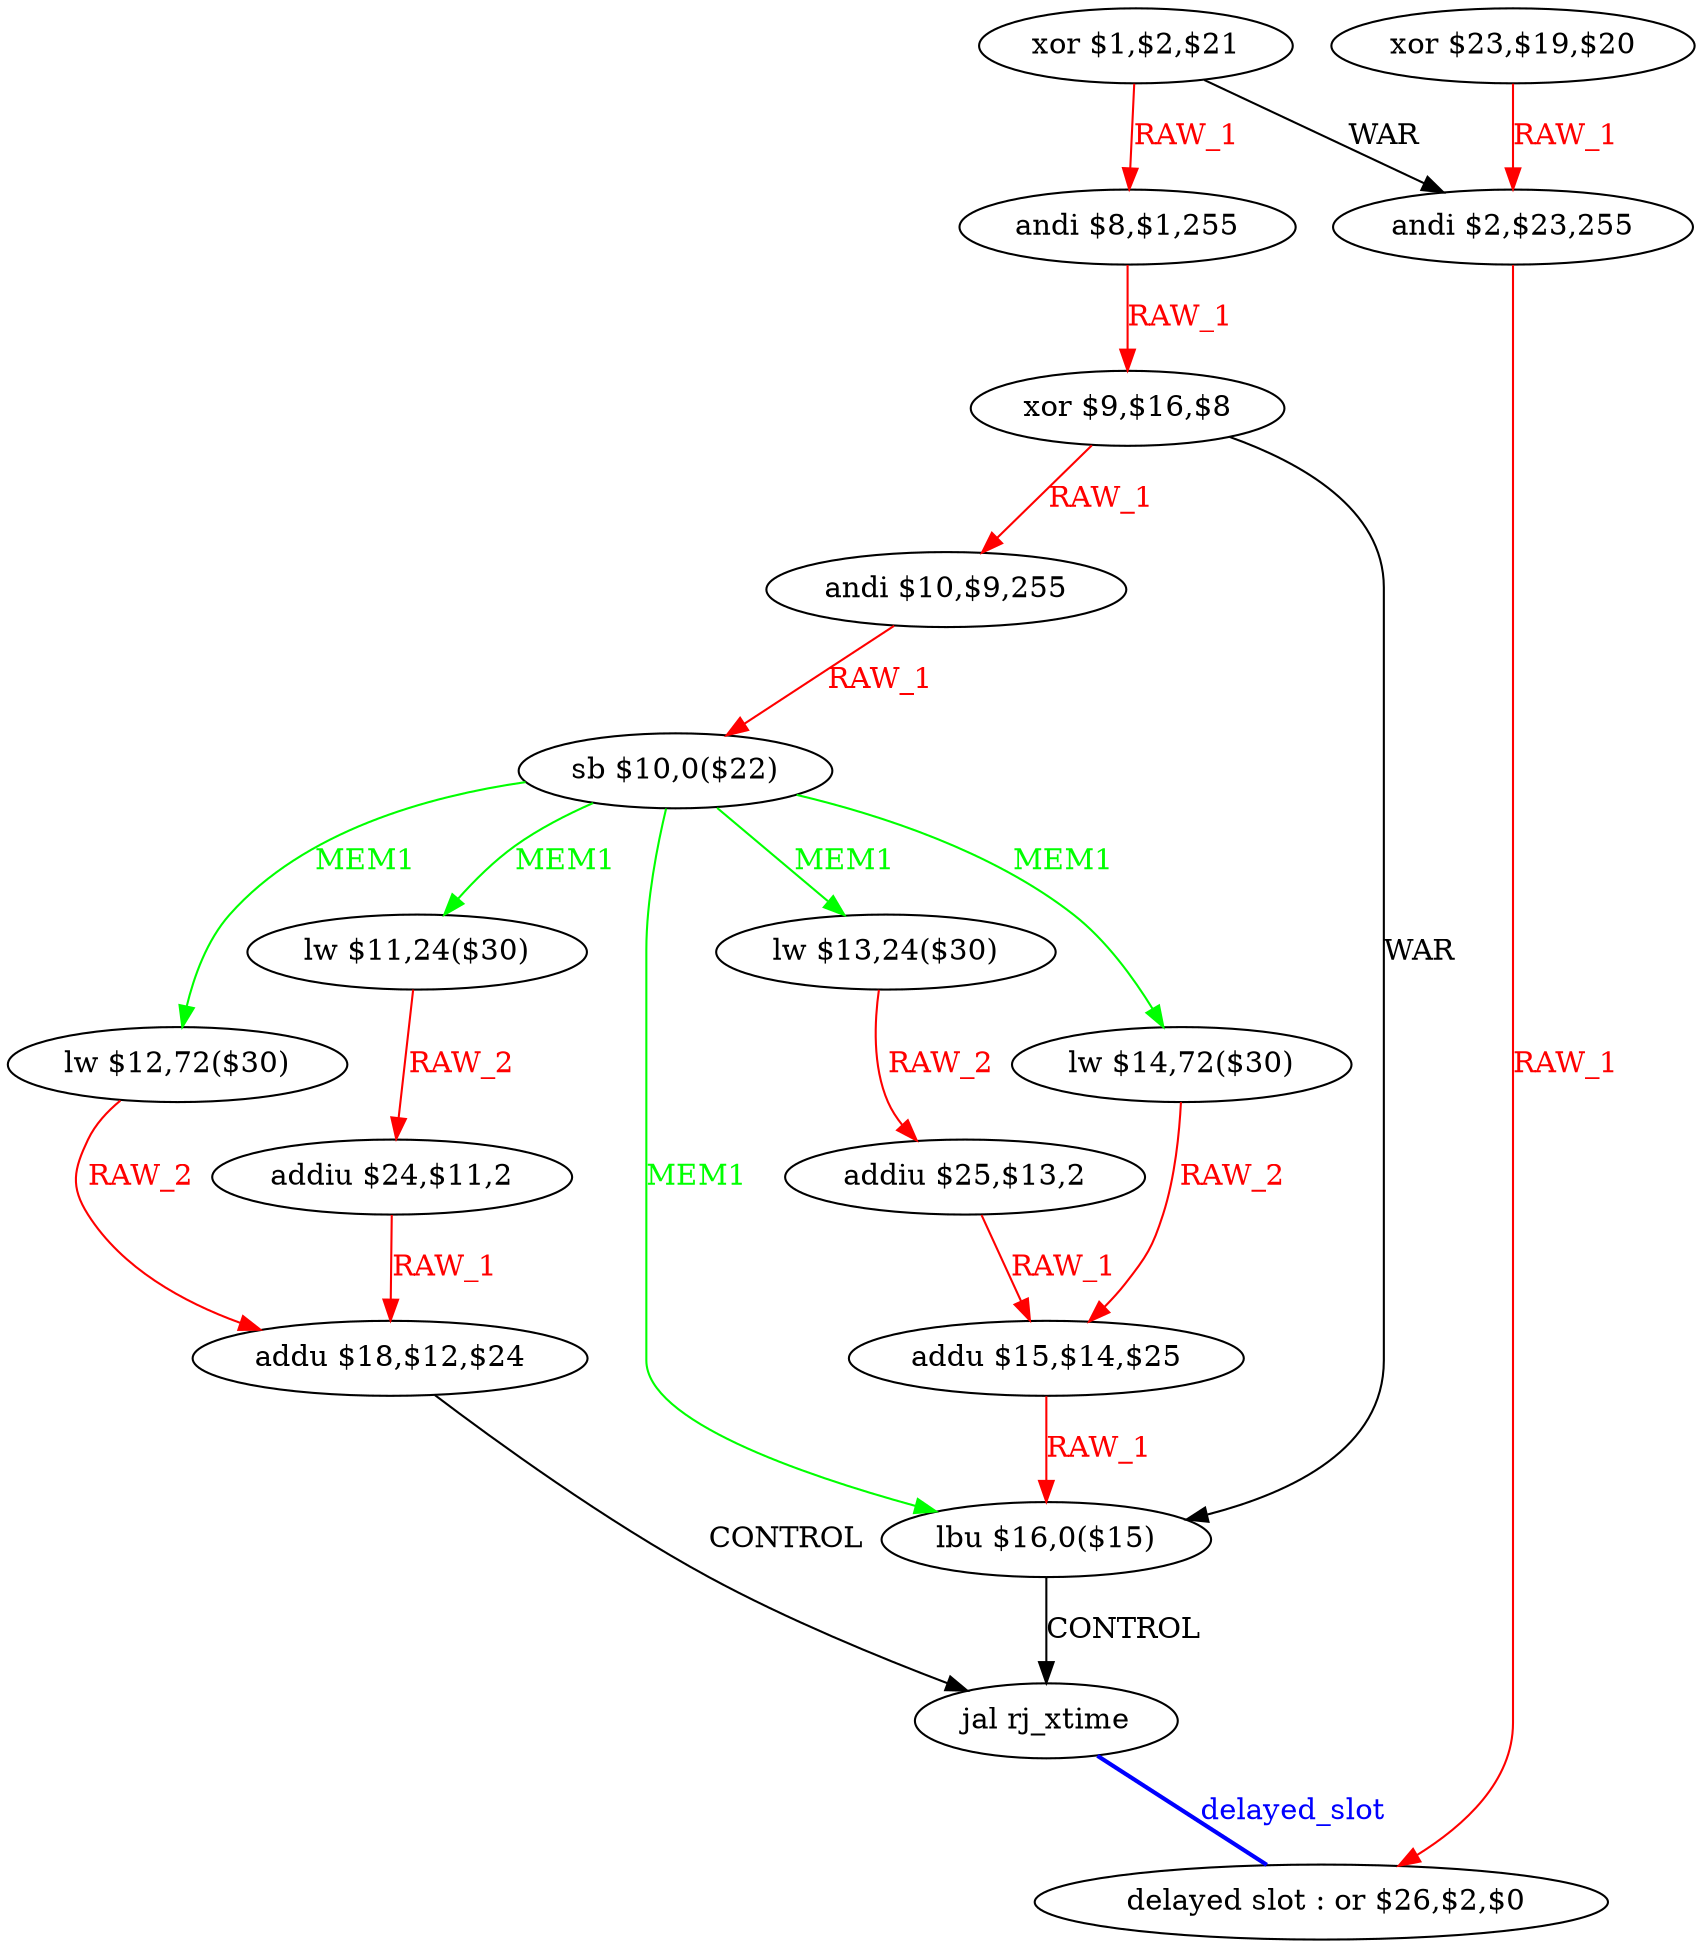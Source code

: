 digraph G1 {
node [shape = ellipse];
i17 [label = " delayed slot : or $26,$2,$0"] ;
i16 ->  i17 [style = bold, dir= none, fontcolor = blue, color = blue, label= "delayed_slot"];
i16 [label = "jal rj_xtime"] ;
i0 [label = "xor $1,$2,$21"] ;
i0 ->  i15 [label= "WAR"];
i0 ->  i1 [color = red, fontcolor = red, label= "RAW_1"];
i15 [label = "andi $2,$23,255"] ;
i15 ->  i17 [color = red, fontcolor = red, label= "RAW_1"];
i1 [label = "andi $8,$1,255"] ;
i1 ->  i2 [color = red, fontcolor = red, label= "RAW_1"];
i2 [label = "xor $9,$16,$8"] ;
i2 ->  i13 [label= "WAR"];
i2 ->  i3 [color = red, fontcolor = red, label= "RAW_1"];
i13 [label = "lbu $16,0($15)"] ;
i13 ->  i16 [label= "CONTROL"];
i3 [label = "andi $10,$9,255"] ;
i3 ->  i4 [color = red, fontcolor = red, label= "RAW_1"];
i4 [label = "sb $10,0($22)"] ;
i4 ->  i13 [color = green, fontcolor = green, label= "MEM1"];
i4 ->  i11 [color = green, fontcolor = green, label= "MEM1"];
i4 ->  i9 [color = green, fontcolor = green, label= "MEM1"];
i4 ->  i7 [color = green, fontcolor = green, label= "MEM1"];
i4 ->  i5 [color = green, fontcolor = green, label= "MEM1"];
i11 [label = "lw $14,72($30)"] ;
i11 ->  i12 [color = red, fontcolor = red, label= "RAW_2"];
i12 [label = "addu $15,$14,$25"] ;
i12 ->  i13 [color = red, fontcolor = red, label= "RAW_1"];
i9 [label = "lw $13,24($30)"] ;
i9 ->  i10 [color = red, fontcolor = red, label= "RAW_2"];
i10 [label = "addiu $25,$13,2"] ;
i10 ->  i12 [color = red, fontcolor = red, label= "RAW_1"];
i7 [label = "lw $12,72($30)"] ;
i7 ->  i8 [color = red, fontcolor = red, label= "RAW_2"];
i8 [label = "addu $18,$12,$24"] ;
i8 ->  i16 [label= "CONTROL"];
i5 [label = "lw $11,24($30)"] ;
i5 ->  i6 [color = red, fontcolor = red, label= "RAW_2"];
i6 [label = "addiu $24,$11,2"] ;
i6 ->  i8 [color = red, fontcolor = red, label= "RAW_1"];
i14 [label = "xor $23,$19,$20"] ;
i14 ->  i15 [color = red, fontcolor = red, label= "RAW_1"];
}
